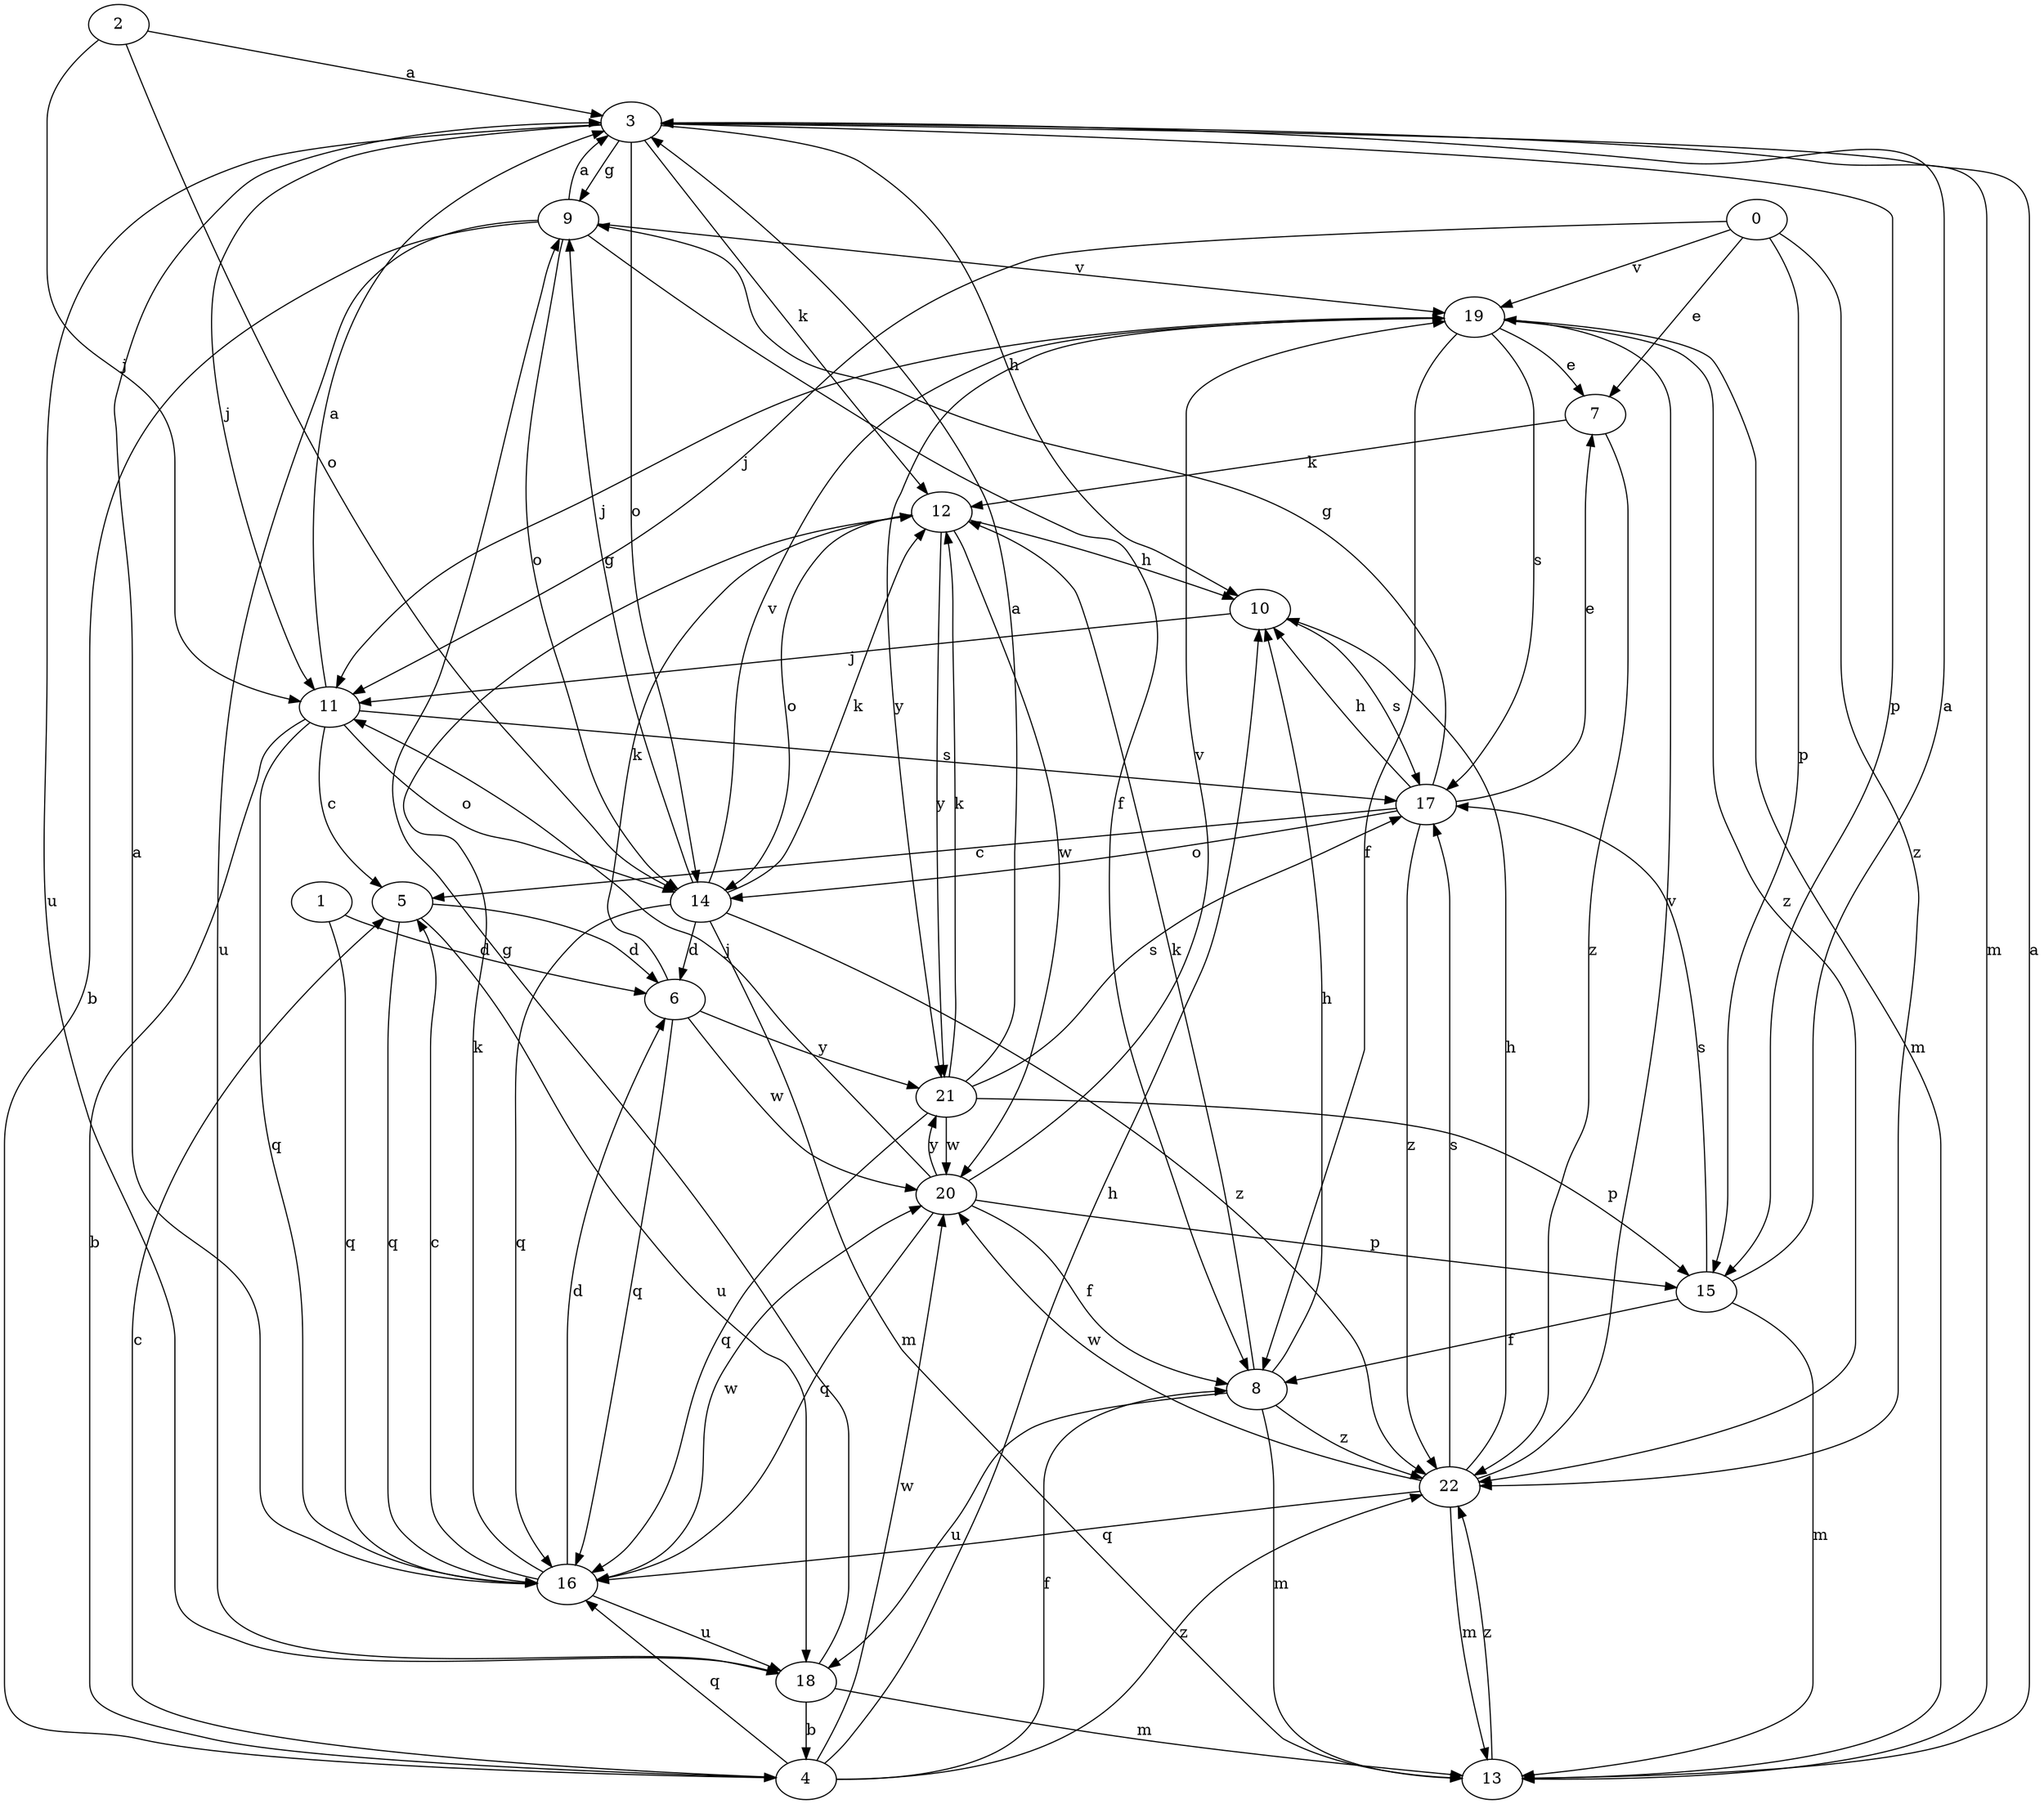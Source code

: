 strict digraph  {
3;
0;
4;
5;
6;
7;
1;
8;
9;
10;
11;
12;
2;
13;
14;
15;
16;
17;
18;
19;
20;
21;
22;
3 -> 9  [label=g];
3 -> 10  [label=h];
3 -> 11  [label=j];
3 -> 12  [label=k];
3 -> 13  [label=m];
3 -> 14  [label=o];
3 -> 15  [label=p];
3 -> 18  [label=u];
0 -> 7  [label=e];
0 -> 11  [label=j];
0 -> 15  [label=p];
0 -> 19  [label=v];
0 -> 22  [label=z];
4 -> 5  [label=c];
4 -> 8  [label=f];
4 -> 10  [label=h];
4 -> 16  [label=q];
4 -> 20  [label=w];
4 -> 22  [label=z];
5 -> 6  [label=d];
5 -> 16  [label=q];
5 -> 18  [label=u];
6 -> 12  [label=k];
6 -> 16  [label=q];
6 -> 20  [label=w];
6 -> 21  [label=y];
7 -> 12  [label=k];
7 -> 22  [label=z];
1 -> 6  [label=d];
1 -> 16  [label=q];
8 -> 10  [label=h];
8 -> 12  [label=k];
8 -> 13  [label=m];
8 -> 18  [label=u];
8 -> 22  [label=z];
9 -> 3  [label=a];
9 -> 4  [label=b];
9 -> 8  [label=f];
9 -> 14  [label=o];
9 -> 18  [label=u];
9 -> 19  [label=v];
10 -> 11  [label=j];
10 -> 17  [label=s];
11 -> 3  [label=a];
11 -> 4  [label=b];
11 -> 5  [label=c];
11 -> 14  [label=o];
11 -> 16  [label=q];
11 -> 17  [label=s];
12 -> 10  [label=h];
12 -> 14  [label=o];
12 -> 20  [label=w];
12 -> 21  [label=y];
2 -> 3  [label=a];
2 -> 11  [label=j];
2 -> 14  [label=o];
13 -> 3  [label=a];
13 -> 22  [label=z];
14 -> 6  [label=d];
14 -> 9  [label=g];
14 -> 12  [label=k];
14 -> 13  [label=m];
14 -> 16  [label=q];
14 -> 19  [label=v];
14 -> 22  [label=z];
15 -> 3  [label=a];
15 -> 8  [label=f];
15 -> 13  [label=m];
15 -> 17  [label=s];
16 -> 3  [label=a];
16 -> 5  [label=c];
16 -> 6  [label=d];
16 -> 12  [label=k];
16 -> 18  [label=u];
16 -> 20  [label=w];
17 -> 5  [label=c];
17 -> 7  [label=e];
17 -> 9  [label=g];
17 -> 10  [label=h];
17 -> 14  [label=o];
17 -> 22  [label=z];
18 -> 4  [label=b];
18 -> 9  [label=g];
18 -> 13  [label=m];
19 -> 7  [label=e];
19 -> 8  [label=f];
19 -> 11  [label=j];
19 -> 13  [label=m];
19 -> 17  [label=s];
19 -> 21  [label=y];
19 -> 22  [label=z];
20 -> 8  [label=f];
20 -> 11  [label=j];
20 -> 15  [label=p];
20 -> 16  [label=q];
20 -> 19  [label=v];
20 -> 21  [label=y];
21 -> 3  [label=a];
21 -> 12  [label=k];
21 -> 15  [label=p];
21 -> 16  [label=q];
21 -> 17  [label=s];
21 -> 20  [label=w];
22 -> 10  [label=h];
22 -> 13  [label=m];
22 -> 16  [label=q];
22 -> 17  [label=s];
22 -> 19  [label=v];
22 -> 20  [label=w];
}
